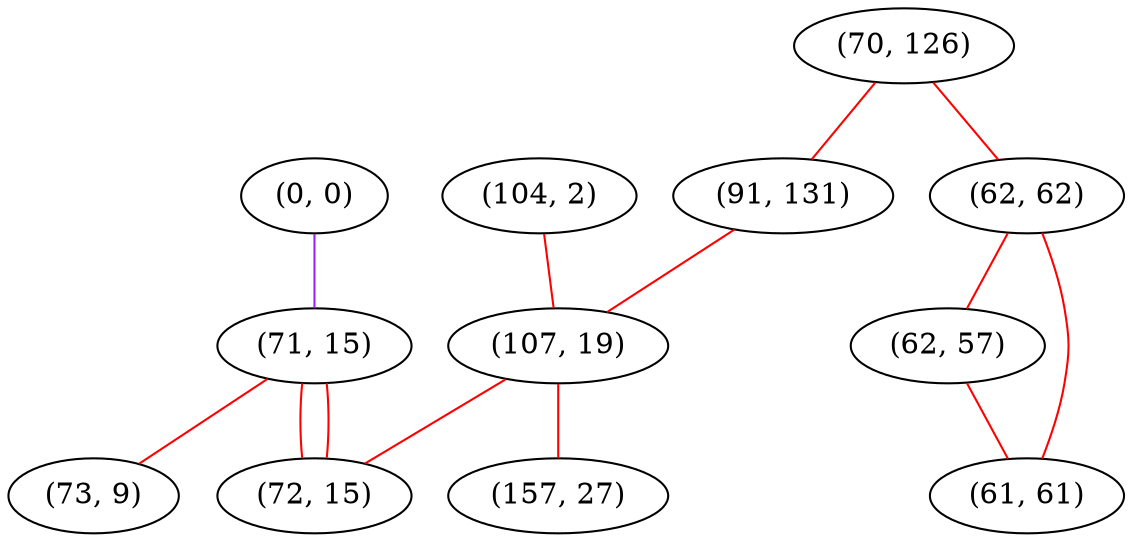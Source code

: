 graph "" {
"(0, 0)";
"(71, 15)";
"(104, 2)";
"(73, 9)";
"(70, 126)";
"(91, 131)";
"(62, 62)";
"(62, 57)";
"(61, 61)";
"(107, 19)";
"(72, 15)";
"(157, 27)";
"(0, 0)" -- "(71, 15)"  [color=purple, key=0, weight=4];
"(71, 15)" -- "(73, 9)"  [color=red, key=0, weight=1];
"(71, 15)" -- "(72, 15)"  [color=red, key=0, weight=1];
"(71, 15)" -- "(72, 15)"  [color=red, key=1, weight=1];
"(104, 2)" -- "(107, 19)"  [color=red, key=0, weight=1];
"(70, 126)" -- "(91, 131)"  [color=red, key=0, weight=1];
"(70, 126)" -- "(62, 62)"  [color=red, key=0, weight=1];
"(91, 131)" -- "(107, 19)"  [color=red, key=0, weight=1];
"(62, 62)" -- "(62, 57)"  [color=red, key=0, weight=1];
"(62, 62)" -- "(61, 61)"  [color=red, key=0, weight=1];
"(62, 57)" -- "(61, 61)"  [color=red, key=0, weight=1];
"(107, 19)" -- "(72, 15)"  [color=red, key=0, weight=1];
"(107, 19)" -- "(157, 27)"  [color=red, key=0, weight=1];
}
